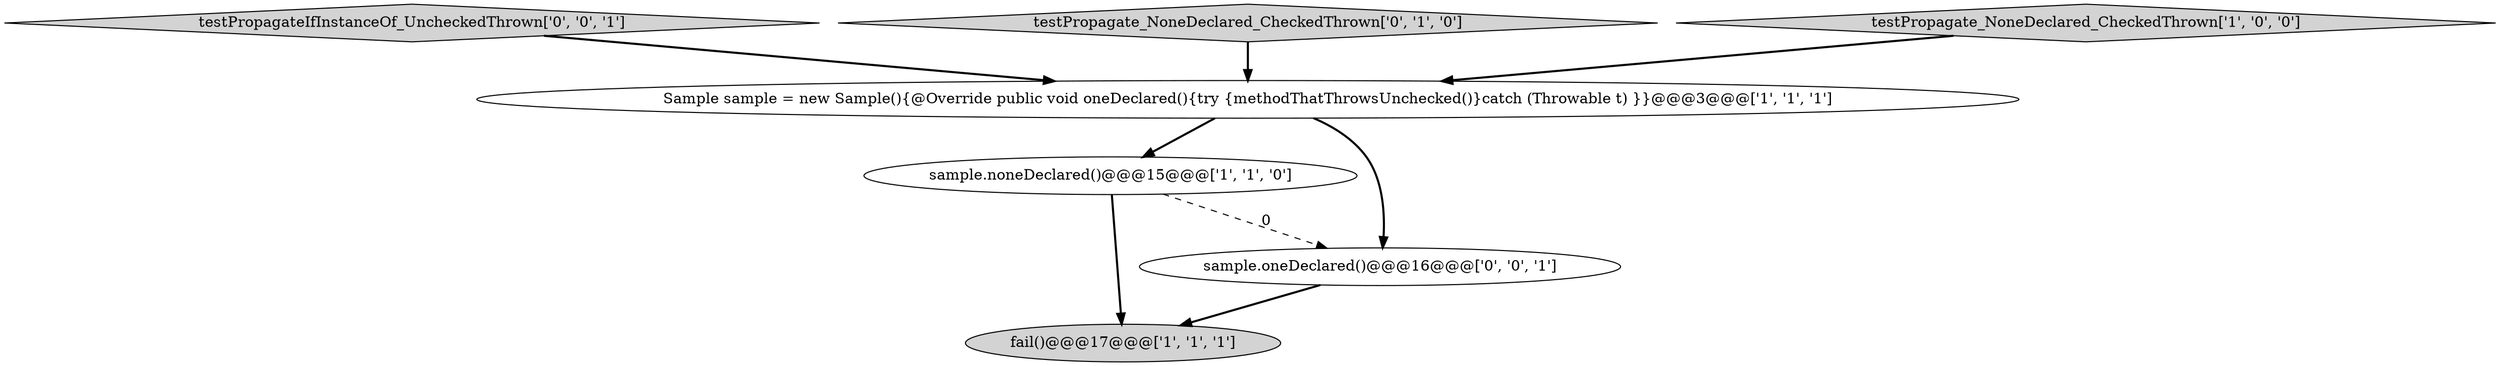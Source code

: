 digraph {
0 [style = filled, label = "Sample sample = new Sample(){@Override public void oneDeclared(){try {methodThatThrowsUnchecked()}catch (Throwable t) }}@@@3@@@['1', '1', '1']", fillcolor = white, shape = ellipse image = "AAA0AAABBB1BBB"];
2 [style = filled, label = "fail()@@@17@@@['1', '1', '1']", fillcolor = lightgray, shape = ellipse image = "AAA0AAABBB1BBB"];
1 [style = filled, label = "sample.noneDeclared()@@@15@@@['1', '1', '0']", fillcolor = white, shape = ellipse image = "AAA0AAABBB1BBB"];
5 [style = filled, label = "testPropagateIfInstanceOf_UncheckedThrown['0', '0', '1']", fillcolor = lightgray, shape = diamond image = "AAA0AAABBB3BBB"];
4 [style = filled, label = "testPropagate_NoneDeclared_CheckedThrown['0', '1', '0']", fillcolor = lightgray, shape = diamond image = "AAA0AAABBB2BBB"];
3 [style = filled, label = "testPropagate_NoneDeclared_CheckedThrown['1', '0', '0']", fillcolor = lightgray, shape = diamond image = "AAA0AAABBB1BBB"];
6 [style = filled, label = "sample.oneDeclared()@@@16@@@['0', '0', '1']", fillcolor = white, shape = ellipse image = "AAA0AAABBB3BBB"];
0->6 [style = bold, label=""];
5->0 [style = bold, label=""];
1->6 [style = dashed, label="0"];
3->0 [style = bold, label=""];
1->2 [style = bold, label=""];
0->1 [style = bold, label=""];
4->0 [style = bold, label=""];
6->2 [style = bold, label=""];
}
